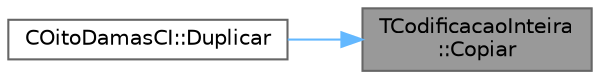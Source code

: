 digraph "TCodificacaoInteira::Copiar"
{
 // LATEX_PDF_SIZE
  bgcolor="transparent";
  edge [fontname=Helvetica,fontsize=10,labelfontname=Helvetica,labelfontsize=10];
  node [fontname=Helvetica,fontsize=10,shape=box,height=0.2,width=0.4];
  rankdir="RL";
  Node1 [id="Node000001",label="TCodificacaoInteira\l::Copiar",height=0.2,width=0.4,color="gray40", fillcolor="grey60", style="filled", fontcolor="black",tooltip="Fica com uma cópia do objecto."];
  Node1 -> Node2 [id="edge2_Node000001_Node000002",dir="back",color="steelblue1",style="solid",tooltip=" "];
  Node2 [id="Node000002",label="COitoDamasCI::Duplicar",height=0.2,width=0.4,color="grey40", fillcolor="white", style="filled",URL="$classCOitoDamasCI.html#a1d35285a7fbb9104e6db5587c8db5924",tooltip="Cria um objecto que é uma cópia deste."];
}
